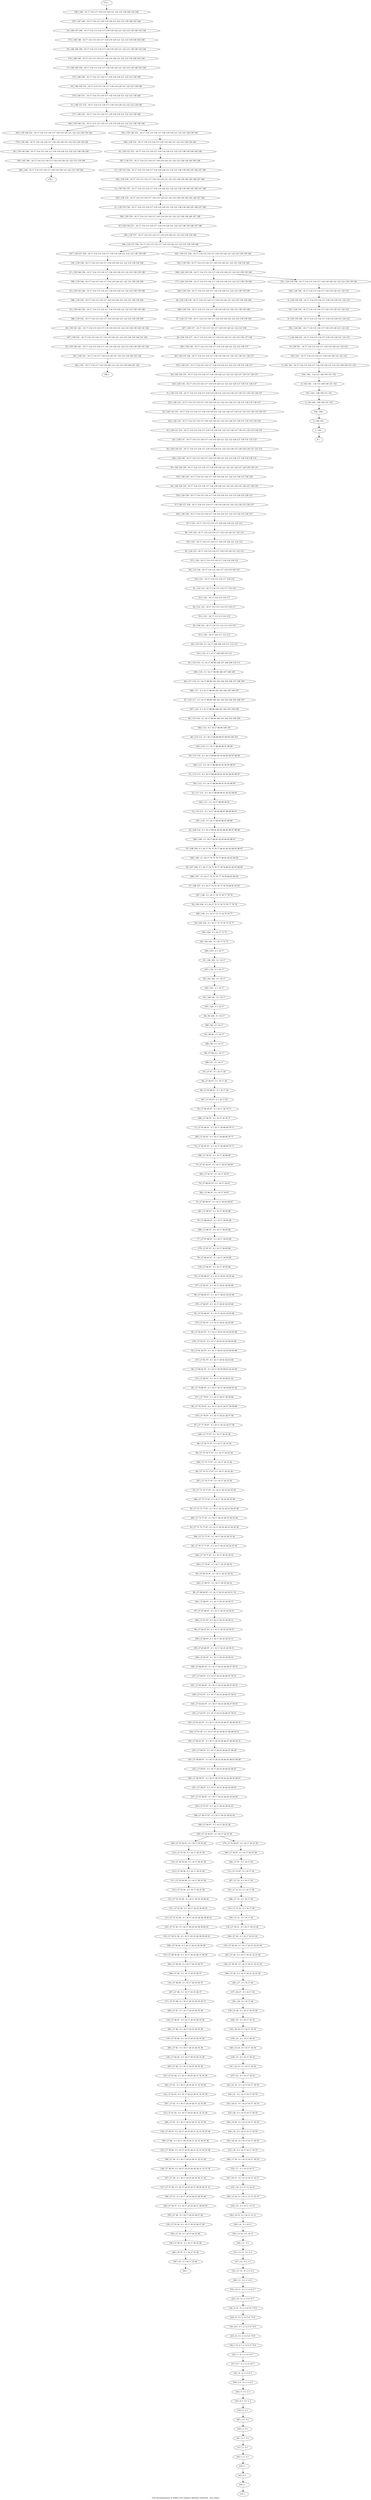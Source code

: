 digraph G {
graph [label="Tree-decomposition of width 4 for register allocator (function _test_start)"]
0[label="0 | : "];
1[label="1 | 165 : "];
2[label="2 | 164 165 : "];
3[label="3 | 163 164 : 149 150 151 152 "];
4[label="4 | 162 163 : 114 115 149 150 151 152 "];
5[label="5 | 161 162 : 16 17 114 115 116 117 118 119 120 121 122 123 149 150 151 152 "];
6[label="6 | 126 161 : 16 17 114 115 116 117 118 119 120 121 122 123 "];
7[label="7 | 126 160 161 : 16 17 114 115 116 117 118 119 120 121 122 123 "];
8[label="8 | 126 159 160 : 16 17 114 115 116 117 118 119 120 121 122 123 "];
9[label="9 | 126 158 159 : 16 17 114 115 116 117 118 119 120 121 122 123 "];
10[label="10 | 139 156 157 : 16 17 114 115 116 117 118 119 120 121 122 123 138 139 140 147 148 "];
11[label="11 | 139 155 156 : 16 17 114 115 116 117 118 119 120 121 122 123 138 139 140 145 146 147 148 "];
12[label="12 | 139 154 155 : 16 17 114 115 116 117 118 119 120 121 122 123 138 139 140 145 146 147 148 "];
13[label="13 | 139 153 154 : 16 17 114 115 116 117 118 119 120 121 122 123 138 139 140 145 146 147 148 "];
14[label="14 | 139 152 153 : 16 17 114 115 116 117 118 119 120 121 122 123 138 139 140 145 146 "];
15[label="15 | 146 151 152 : 16 17 114 115 116 117 118 119 120 121 122 123 139 140 "];
16[label="16 | 146 150 151 : 16 17 114 115 116 117 118 119 120 121 122 123 139 140 "];
17[label="17 | 146 149 150 : 16 17 114 115 116 117 118 119 120 121 122 123 139 140 143 144 "];
18[label="18 | 146 148 149 : 16 17 114 115 116 117 118 119 120 121 122 123 139 140 143 144 "];
19[label="19 | 146 147 148 : 16 17 114 115 116 117 118 119 120 121 122 123 139 140 143 144 "];
20[label="20 | 139 145 146 : 16 17 114 115 116 117 118 119 120 121 122 123 138 139 140 "];
21[label="21 | 139 144 158 : 16 17 114 115 116 117 118 119 120 121 122 123 138 139 140 "];
22[label="22 | 139 143 144 : 16 17 114 115 116 117 118 119 120 121 122 123 138 139 140 "];
23[label="23 | 139 142 143 : 16 17 114 115 116 117 118 119 120 121 122 123 138 139 140 "];
24[label="24 | 139 141 142 : 16 17 114 115 116 117 118 119 120 121 122 123 138 139 140 141 142 "];
25[label="25 | 139 140 141 : 16 17 114 115 116 117 118 119 120 121 122 123 138 139 140 141 142 "];
26[label="26 | 126 138 139 : 16 17 114 115 116 117 118 119 120 121 122 123 138 139 140 "];
27[label="27 | 126 137 138 : 16 17 114 115 116 117 118 119 120 121 122 123 138 139 140 "];
28[label="28 | 126 136 137 : 16 17 114 115 116 117 118 119 120 121 122 123 136 137 138 "];
29[label="29 | 126 135 136 : 16 17 114 115 116 117 118 119 120 121 122 123 130 131 136 137 "];
30[label="30 | 126 134 135 : 16 17 114 115 116 117 118 119 120 121 122 123 126 127 130 131 136 137 "];
31[label="31 | 126 133 134 : 16 17 114 115 116 117 118 119 120 121 122 123 126 127 130 131 134 135 136 137 "];
32[label="32 | 126 132 133 : 16 17 114 115 116 117 118 119 120 121 122 123 126 127 130 131 132 133 134 135 136 137 "];
33[label="33 | 126 131 132 : 16 17 114 115 116 117 118 119 120 121 122 123 126 127 130 131 132 133 134 135 "];
34[label="34 | 126 130 131 : 16 17 114 115 116 117 118 119 120 121 122 123 126 127 128 129 130 131 132 133 "];
35[label="35 | 126 129 130 : 16 17 114 115 116 117 118 119 120 121 122 123 126 127 128 129 130 131 "];
36[label="36 | 126 128 129 : 16 17 114 115 116 117 118 119 120 121 122 123 124 125 126 127 128 129 "];
37[label="37 | 126 127 128 : 16 17 114 115 116 117 118 119 120 121 122 123 124 125 126 127 "];
38[label="38 | 125 126 : 16 17 114 115 116 117 118 119 120 121 122 123 "];
39[label="39 | 124 125 : 16 17 114 115 116 117 118 119 120 121 122 123 "];
40[label="40 | 123 124 : 16 17 114 115 116 117 118 119 120 121 "];
41[label="41 | 122 123 : 16 17 114 115 116 117 118 119 "];
42[label="42 | 121 122 : 16 17 112 113 114 115 116 117 "];
43[label="43 | 120 121 : 16 17 110 111 112 113 114 115 "];
44[label="44 | 119 120 : 0 1 16 17 108 109 110 111 112 113 "];
45[label="45 | 118 119 : 0 1 16 17 98 99 106 107 108 109 110 111 "];
46[label="46 | 117 118 : 0 1 16 17 98 99 102 103 104 105 106 107 108 109 "];
47[label="47 | 116 117 : 0 1 16 17 98 99 100 101 102 103 104 105 106 107 "];
48[label="48 | 115 116 : 0 1 16 17 98 99 100 101 102 103 104 105 "];
49[label="49 | 114 115 : 0 1 16 17 88 89 96 97 98 99 100 101 "];
50[label="50 | 113 114 : 0 1 16 17 88 89 92 93 94 95 96 97 98 99 "];
51[label="51 | 112 113 : 0 1 16 17 88 89 90 91 92 93 94 95 96 97 "];
52[label="52 | 111 112 : 0 1 16 17 88 89 90 91 92 93 94 95 "];
53[label="53 | 110 111 : 0 1 16 17 84 85 86 87 88 89 90 91 "];
54[label="54 | 109 110 : 0 1 16 17 80 81 82 83 84 85 86 87 88 89 "];
55[label="55 | 108 109 : 0 1 16 17 74 75 76 77 80 81 82 83 84 85 86 87 "];
56[label="56 | 107 108 : 0 1 16 17 74 75 76 77 78 79 80 81 82 83 84 85 "];
57[label="57 | 106 107 : 0 1 16 17 74 75 76 77 78 79 80 81 82 83 "];
58[label="58 | 105 106 : 0 1 16 17 72 73 74 75 76 77 78 79 "];
59[label="59 | 104 105 : 0 1 16 17 72 73 74 75 76 77 "];
60[label="60 | 103 104 : 0 1 16 17 72 73 "];
61[label="61 | 102 103 : 0 1 16 17 "];
62[label="62 | 101 102 : 0 1 16 17 "];
63[label="63 | 100 101 : 0 1 16 17 "];
64[label="64 | 99 100 : 0 1 16 17 "];
65[label="65 | 98 99 : 0 1 16 17 "];
66[label="66 | 97 98 : 0 1 16 17 "];
67[label="67 | 27 97 : 0 1 16 17 20 "];
68[label="68 | 27 96 97 : 0 1 16 17 20 "];
69[label="69 | 27 95 96 97 : 0 1 16 17 20 "];
70[label="70 | 27 94 95 97 : 0 1 16 17 20 70 71 "];
71[label="71 | 27 93 94 97 : 0 1 16 17 20 68 69 70 71 "];
72[label="72 | 27 92 93 97 : 0 1 16 17 20 68 69 70 71 "];
73[label="73 | 27 91 92 97 : 0 1 16 17 20 67 68 69 "];
74[label="74 | 27 90 91 97 : 0 1 16 17 20 67 "];
75[label="75 | 27 89 90 97 : 0 1 16 17 20 65 66 67 "];
76[label="76 | 27 88 89 97 : 0 1 16 17 20 65 66 "];
77[label="77 | 27 87 88 97 : 0 1 16 17 20 65 66 "];
78[label="78 | 27 86 87 97 : 0 1 16 17 20 65 66 "];
79[label="79 | 27 85 86 97 : 0 1 16 17 20 61 62 65 66 "];
80[label="80 | 27 84 85 97 : 0 1 16 17 20 61 62 65 66 "];
81[label="81 | 27 83 84 97 : 0 1 16 17 20 61 62 65 66 "];
82[label="82 | 27 82 83 97 : 0 1 16 17 20 61 62 63 64 65 66 "];
83[label="83 | 27 81 82 97 : 0 1 16 17 20 61 62 63 64 65 66 "];
84[label="84 | 27 80 81 97 : 0 1 16 17 20 59 60 61 62 63 64 "];
85[label="85 | 27 79 80 97 : 0 1 16 17 20 57 58 59 60 61 62 "];
86[label="86 | 27 78 79 97 : 0 1 16 17 20 25 26 57 58 59 60 "];
87[label="87 | 27 77 78 97 : 0 1 16 17 20 25 26 57 58 "];
88[label="88 | 27 76 77 97 : 0 1 16 17 20 25 26 "];
89[label="89 | 27 75 76 77 97 : 0 1 16 17 20 25 26 "];
90[label="90 | 27 74 75 77 97 : 0 1 16 17 20 25 26 "];
91[label="91 | 27 73 74 77 97 : 0 1 16 17 20 25 26 55 56 "];
92[label="92 | 27 72 73 77 97 : 0 1 16 17 20 25 26 53 54 55 56 "];
93[label="93 | 27 71 72 77 97 : 0 1 16 17 20 25 26 53 54 55 56 "];
94[label="94 | 27 70 71 77 97 : 0 1 16 17 20 25 26 52 53 54 "];
95[label="95 | 27 69 70 97 : 0 1 16 17 20 25 26 52 "];
96[label="96 | 27 68 69 97 : 0 1 16 17 20 25 26 50 51 52 "];
97[label="97 | 27 67 68 97 : 0 1 16 17 20 25 26 50 51 "];
98[label="98 | 27 66 67 97 : 0 1 16 17 20 25 26 50 51 "];
99[label="99 | 27 65 66 97 : 0 1 16 17 20 25 26 50 51 "];
100[label="100 | 27 64 65 97 : 0 1 16 17 20 25 26 46 47 50 51 "];
101[label="101 | 27 63 64 97 : 0 1 16 17 20 25 26 46 47 50 51 "];
102[label="102 | 27 62 63 97 : 0 1 16 17 20 25 26 46 47 50 51 "];
103[label="103 | 27 61 62 97 : 0 1 16 17 20 25 26 46 47 48 49 50 51 "];
104[label="104 | 27 60 61 97 : 0 1 16 17 20 25 26 46 47 48 49 50 51 "];
105[label="105 | 27 59 60 97 : 0 1 16 17 20 25 26 44 45 46 47 48 49 "];
106[label="106 | 27 58 59 97 : 0 1 16 17 20 25 26 42 43 44 45 46 47 "];
107[label="107 | 27 57 58 97 : 0 1 16 17 20 25 26 42 43 44 45 "];
108[label="108 | 27 56 57 97 : 0 1 16 17 20 25 26 42 43 "];
109[label="109 | 27 55 56 97 : 0 1 16 17 20 25 26 "];
110[label="110 | 27 54 55 56 : 0 1 16 17 20 25 26 "];
111[label="111 | 27 53 54 56 : 0 1 16 17 20 25 26 "];
112[label="112 | 27 52 53 56 : 0 1 16 17 20 25 26 40 41 "];
113[label="113 | 27 51 52 56 : 0 1 16 17 20 25 26 38 39 40 41 "];
114[label="114 | 27 50 51 56 : 0 1 16 17 20 25 26 38 39 40 41 "];
115[label="115 | 27 49 50 56 : 0 1 16 17 20 25 26 37 38 39 "];
116[label="116 | 27 48 49 : 0 1 16 17 20 25 26 37 "];
117[label="117 | 27 47 48 : 0 1 16 17 20 25 26 35 36 37 "];
118[label="118 | 27 46 47 : 0 1 16 17 20 25 26 35 36 "];
119[label="119 | 27 45 46 : 0 1 16 17 20 25 26 35 36 "];
120[label="120 | 27 44 45 : 0 1 16 17 20 25 26 35 36 "];
121[label="121 | 27 43 44 : 0 1 16 17 20 25 26 31 32 35 36 "];
122[label="122 | 27 42 43 : 0 1 16 17 20 25 26 31 32 35 36 "];
123[label="123 | 27 41 42 : 0 1 16 17 20 25 26 31 32 35 36 "];
124[label="124 | 27 40 41 : 0 1 16 17 20 25 26 31 32 33 34 35 36 "];
125[label="125 | 27 39 40 : 0 1 16 17 20 25 26 31 32 33 34 35 36 "];
126[label="126 | 27 38 39 : 0 1 16 17 20 25 26 29 30 31 32 33 34 "];
127[label="127 | 27 37 38 : 0 1 16 17 20 25 26 27 28 29 30 31 32 "];
128[label="128 | 27 36 37 : 0 1 16 17 20 25 26 27 28 29 30 "];
129[label="129 | 27 35 36 : 0 1 16 17 20 25 26 27 28 "];
130[label="130 | 27 34 35 : 0 1 16 17 20 25 26 "];
131[label="131 | 27 33 97 : 0 1 16 17 20 "];
132[label="132 | 27 32 33 : 0 1 16 17 20 "];
133[label="133 | 27 31 32 : 0 1 16 17 20 "];
134[label="134 | 27 30 31 : 0 1 16 17 20 23 24 "];
135[label="135 | 27 29 30 : 0 1 16 17 20 21 22 23 24 "];
136[label="136 | 27 28 29 : 0 1 16 17 20 21 22 23 24 "];
137[label="137 | 26 27 : 0 1 16 17 20 "];
138[label="138 | 25 26 : 0 1 16 17 18 19 20 "];
139[label="139 | 24 25 : 0 1 16 17 18 19 "];
140[label="140 | 23 24 : 0 1 16 17 18 19 "];
141[label="141 | 22 23 : 0 1 16 17 18 19 "];
142[label="142 | 21 22 : 0 1 14 15 16 17 18 19 "];
143[label="143 | 20 21 : 0 1 14 15 16 17 18 19 "];
144[label="144 | 19 20 : 0 1 14 15 16 17 18 19 "];
145[label="145 | 18 19 : 0 1 14 15 16 17 18 19 "];
146[label="146 | 17 18 : 0 1 14 15 16 17 18 19 "];
147[label="147 | 16 17 : 0 1 12 13 14 15 16 17 "];
148[label="148 | 15 16 : 0 1 10 11 12 13 14 15 "];
149[label="149 | 14 15 : 0 1 10 11 12 13 "];
150[label="150 | 13 14 : 0 1 10 11 "];
151[label="151 | 12 13 : 0 1 2 3 "];
152[label="152 | 11 12 : 0 1 2 3 4 5 "];
153[label="153 | 10 11 : 0 1 2 3 4 5 6 7 "];
154[label="154 | 9 10 : 0 1 2 3 4 5 6 7 8 9 "];
155[label="155 | 8 9 : 0 1 2 3 4 5 6 7 8 9 "];
156[label="156 | 7 8 : 0 1 2 3 4 5 6 7 8 9 "];
157[label="157 | 6 7 : 0 1 2 3 4 5 6 7 "];
158[label="158 | 5 6 : 0 1 2 3 4 5 "];
159[label="159 | 4 5 : 0 1 2 3 "];
160[label="160 | 3 4 : 0 1 "];
161[label="161 | 2 3 : 0 1 "];
162[label="162 | 1 2 : 0 1 "];
163[label="163 | 0 1 : "];
164[label="164 | 139 146 152 : 16 17 114 115 116 117 118 119 120 121 122 123 138 139 140 "];
165[label="165 | 139 146 152 : 16 17 114 115 116 117 118 119 120 121 122 123 138 139 140 "];
166[label="166 | 139 157 158 : 16 17 114 115 116 117 118 119 120 121 122 123 138 139 140 "];
167[label="167 | 139 157 158 : 16 17 114 115 116 117 118 119 120 121 122 123 138 139 140 "];
168[label="168 | 126 139 158 : 16 17 114 115 116 117 118 119 120 121 122 123 138 139 140 "];
169[label="169 | 27 55 56 97 : 0 1 16 17 20 25 26 "];
170[label="170 | 27 55 56 97 : 0 1 16 17 20 25 26 "];
171[label="171 | 126 139 158 : 16 17 114 115 116 117 118 119 120 121 122 123 138 139 140 "];
172[label="172 | : "];
173[label="173 | 146 148 : 16 17 114 115 116 117 118 119 120 121 122 123 139 140 143 144 "];
174[label="174 | 146 149 : 16 17 114 115 116 117 118 119 120 121 122 123 139 140 143 144 "];
175[label="175 | 146 150 : 16 17 114 115 116 117 118 119 120 121 122 123 139 140 "];
176[label="176 | 146 151 : 16 17 114 115 116 117 118 119 120 121 122 123 139 140 "];
177[label="177 | 146 152 : 16 17 114 115 116 117 118 119 120 121 122 123 139 140 "];
178[label="178 | : "];
179[label="179 | 139 146 : 16 17 114 115 116 117 118 119 120 121 122 123 138 139 140 "];
180[label="180 | 139 152 : 16 17 114 115 116 117 118 119 120 121 122 123 138 139 140 "];
181[label="181 | 139 153 : 16 17 114 115 116 117 118 119 120 121 122 123 138 139 140 145 146 "];
182[label="182 | 139 154 : 16 17 114 115 116 117 118 119 120 121 122 123 138 139 140 145 146 147 148 "];
183[label="183 | 139 155 : 16 17 114 115 116 117 118 119 120 121 122 123 138 139 140 145 146 147 148 "];
184[label="184 | 139 156 : 16 17 114 115 116 117 118 119 120 121 122 123 138 139 140 147 148 "];
185[label="185 | 139 157 : 16 17 114 115 116 117 118 119 120 121 122 123 138 139 140 "];
186[label="186 | : "];
187[label="187 | 139 141 : 16 17 114 115 116 117 118 119 120 121 122 123 138 139 140 141 142 "];
188[label="188 | 139 142 : 16 17 114 115 116 117 118 119 120 121 122 123 138 139 140 "];
189[label="189 | 139 143 : 16 17 114 115 116 117 118 119 120 121 122 123 138 139 140 "];
190[label="190 | 139 144 : 16 17 114 115 116 117 118 119 120 121 122 123 138 139 140 "];
191[label="191 | 139 158 : 16 17 114 115 116 117 118 119 120 121 122 123 138 139 140 "];
192[label="192 | 139 158 : 16 17 114 115 116 117 118 119 120 121 122 123 138 139 140 "];
193[label="193 | : "];
194[label="194 | 27 35 : 0 1 16 17 20 25 26 "];
195[label="195 | 27 36 : 0 1 16 17 20 25 26 27 28 "];
196[label="196 | 27 37 : 0 1 16 17 20 25 26 27 28 29 30 "];
197[label="197 | 27 38 : 0 1 16 17 20 25 26 29 30 31 32 "];
198[label="198 | 27 39 : 0 1 16 17 20 25 26 31 32 33 34 "];
199[label="199 | 27 40 : 0 1 16 17 20 25 26 31 32 33 34 35 36 "];
200[label="200 | 27 41 : 0 1 16 17 20 25 26 31 32 35 36 "];
201[label="201 | 27 42 : 0 1 16 17 20 25 26 31 32 35 36 "];
202[label="202 | 27 43 : 0 1 16 17 20 25 26 31 32 35 36 "];
203[label="203 | 27 44 : 0 1 16 17 20 25 26 35 36 "];
204[label="204 | 27 45 : 0 1 16 17 20 25 26 35 36 "];
205[label="205 | 27 46 : 0 1 16 17 20 25 26 35 36 "];
206[label="206 | 27 47 : 0 1 16 17 20 25 26 35 36 "];
207[label="207 | 27 48 : 0 1 16 17 20 25 26 37 "];
208[label="208 | 27 49 : 0 1 16 17 20 25 26 37 "];
209[label="209 | 27 50 56 : 0 1 16 17 20 25 26 38 39 "];
210[label="210 | 27 51 56 : 0 1 16 17 20 25 26 38 39 40 41 "];
211[label="211 | 27 52 56 : 0 1 16 17 20 25 26 40 41 "];
212[label="212 | 27 53 56 : 0 1 16 17 20 25 26 "];
213[label="213 | 27 54 56 : 0 1 16 17 20 25 26 "];
214[label="214 | 27 55 56 : 0 1 16 17 20 25 26 "];
215[label="215 | : "];
216[label="216 | 1 : "];
217[label="217 | 2 : 0 1 "];
218[label="218 | 3 : 0 1 "];
219[label="219 | 4 : 0 1 "];
220[label="220 | 5 : 0 1 2 3 "];
221[label="221 | 6 : 0 1 2 3 4 5 "];
222[label="222 | 7 : 0 1 2 3 4 5 6 7 "];
223[label="223 | 8 : 0 1 2 3 4 5 6 7 8 9 "];
224[label="224 | 9 : 0 1 2 3 4 5 6 7 8 9 "];
225[label="225 | 10 : 0 1 2 3 4 5 6 7 "];
226[label="226 | 11 : 0 1 2 3 4 5 "];
227[label="227 | 12 : 0 1 2 3 "];
228[label="228 | 13 : 0 1 "];
229[label="229 | 14 : 0 1 10 11 "];
230[label="230 | 15 : 0 1 10 11 12 13 "];
231[label="231 | 16 : 0 1 12 13 14 15 "];
232[label="232 | 17 : 0 1 14 15 16 17 "];
233[label="233 | 18 : 0 1 14 15 16 17 18 19 "];
234[label="234 | 19 : 0 1 14 15 16 17 18 19 "];
235[label="235 | 20 : 0 1 14 15 16 17 18 19 "];
236[label="236 | 21 : 0 1 14 15 16 17 18 19 "];
237[label="237 | 22 : 0 1 16 17 18 19 "];
238[label="238 | 23 : 0 1 16 17 18 19 "];
239[label="239 | 24 : 0 1 16 17 18 19 "];
240[label="240 | 25 : 0 1 16 17 18 19 "];
241[label="241 | 26 : 0 1 16 17 20 "];
242[label="242 | 27 : 0 1 16 17 20 "];
243[label="243 | 27 29 : 0 1 16 17 20 21 22 23 24 "];
244[label="244 | 27 30 : 0 1 16 17 20 23 24 "];
245[label="245 | 27 31 : 0 1 16 17 20 "];
246[label="246 | 27 32 : 0 1 16 17 20 "];
247[label="247 | 27 33 : 0 1 16 17 20 "];
248[label="248 | 27 97 : 0 1 16 17 20 "];
249[label="249 | 27 56 97 : 0 1 16 17 20 25 26 "];
250[label="250 | 27 57 97 : 0 1 16 17 20 25 26 42 43 "];
251[label="251 | 27 58 97 : 0 1 16 17 20 25 26 42 43 44 45 "];
252[label="252 | 27 59 97 : 0 1 16 17 20 25 26 44 45 46 47 "];
253[label="253 | 27 60 97 : 0 1 16 17 20 25 26 46 47 48 49 "];
254[label="254 | 27 61 97 : 0 1 16 17 20 25 26 46 47 48 49 50 51 "];
255[label="255 | 27 62 97 : 0 1 16 17 20 25 26 46 47 50 51 "];
256[label="256 | 27 63 97 : 0 1 16 17 20 25 26 46 47 50 51 "];
257[label="257 | 27 64 97 : 0 1 16 17 20 25 26 46 47 50 51 "];
258[label="258 | 27 65 97 : 0 1 16 17 20 25 26 50 51 "];
259[label="259 | 27 66 97 : 0 1 16 17 20 25 26 50 51 "];
260[label="260 | 27 67 97 : 0 1 16 17 20 25 26 50 51 "];
261[label="261 | 27 68 97 : 0 1 16 17 20 25 26 50 51 "];
262[label="262 | 27 69 97 : 0 1 16 17 20 25 26 52 "];
263[label="263 | 27 70 97 : 0 1 16 17 20 25 26 52 "];
264[label="264 | 27 71 77 97 : 0 1 16 17 20 25 26 53 54 "];
265[label="265 | 27 72 77 97 : 0 1 16 17 20 25 26 53 54 55 56 "];
266[label="266 | 27 73 77 97 : 0 1 16 17 20 25 26 55 56 "];
267[label="267 | 27 74 77 97 : 0 1 16 17 20 25 26 "];
268[label="268 | 27 75 77 97 : 0 1 16 17 20 25 26 "];
269[label="269 | 27 77 97 : 0 1 16 17 20 25 26 "];
270[label="270 | 27 78 97 : 0 1 16 17 20 25 26 57 58 "];
271[label="271 | 27 79 97 : 0 1 16 17 20 57 58 59 60 "];
272[label="272 | 27 80 97 : 0 1 16 17 20 59 60 61 62 "];
273[label="273 | 27 81 97 : 0 1 16 17 20 61 62 63 64 "];
274[label="274 | 27 82 97 : 0 1 16 17 20 61 62 63 64 65 66 "];
275[label="275 | 27 83 97 : 0 1 16 17 20 61 62 65 66 "];
276[label="276 | 27 84 97 : 0 1 16 17 20 61 62 65 66 "];
277[label="277 | 27 85 97 : 0 1 16 17 20 61 62 65 66 "];
278[label="278 | 27 86 97 : 0 1 16 17 20 65 66 "];
279[label="279 | 27 87 97 : 0 1 16 17 20 65 66 "];
280[label="280 | 27 88 97 : 0 1 16 17 20 65 66 "];
281[label="281 | 27 89 97 : 0 1 16 17 20 65 66 "];
282[label="282 | 27 90 97 : 0 1 16 17 20 67 "];
283[label="283 | 27 91 97 : 0 1 16 17 20 67 "];
284[label="284 | 27 92 97 : 0 1 16 17 20 68 69 "];
285[label="285 | 27 93 97 : 0 1 16 17 20 68 69 70 71 "];
286[label="286 | 27 94 97 : 0 1 16 17 20 70 71 "];
287[label="287 | 27 95 97 : 0 1 16 17 20 "];
288[label="288 | 97 : 0 1 16 17 "];
289[label="289 | 98 : 0 1 16 17 "];
290[label="290 | 99 : 0 1 16 17 "];
291[label="291 | 100 : 0 1 16 17 "];
292[label="292 | 101 : 0 1 16 17 "];
293[label="293 | 102 : 0 1 16 17 "];
294[label="294 | 103 : 0 1 16 17 "];
295[label="295 | 104 : 0 1 16 17 72 73 "];
296[label="296 | 105 : 0 1 16 17 72 73 74 75 76 77 "];
297[label="297 | 106 : 0 1 16 17 74 75 76 77 78 79 "];
298[label="298 | 107 : 0 1 16 17 74 75 76 77 78 79 80 81 82 83 "];
299[label="299 | 108 : 0 1 16 17 74 75 76 77 80 81 82 83 84 85 "];
300[label="300 | 109 : 0 1 16 17 80 81 82 83 84 85 86 87 "];
301[label="301 | 110 : 0 1 16 17 84 85 86 87 88 89 "];
302[label="302 | 111 : 0 1 16 17 88 89 90 91 "];
303[label="303 | 112 : 0 1 16 17 88 89 90 91 92 93 94 95 "];
304[label="304 | 113 : 0 1 16 17 88 89 92 93 94 95 96 97 "];
305[label="305 | 114 : 0 1 16 17 88 89 96 97 98 99 "];
306[label="306 | 115 : 0 1 16 17 98 99 100 101 "];
307[label="307 | 116 : 0 1 16 17 98 99 100 101 102 103 104 105 "];
308[label="308 | 117 : 0 1 16 17 98 99 102 103 104 105 106 107 "];
309[label="309 | 118 : 0 1 16 17 98 99 106 107 108 109 "];
310[label="310 | 119 : 0 1 16 17 108 109 110 111 "];
311[label="311 | 120 : 16 17 110 111 112 113 "];
312[label="312 | 121 : 16 17 112 113 114 115 "];
313[label="313 | 122 : 16 17 114 115 116 117 "];
314[label="314 | 123 : 16 17 114 115 116 117 118 119 "];
315[label="315 | 124 : 16 17 114 115 116 117 118 119 120 121 "];
316[label="316 | 125 : 16 17 114 115 116 117 118 119 120 121 122 123 "];
317[label="317 | 126 : 16 17 114 115 116 117 118 119 120 121 122 123 "];
318[label="318 | 126 128 : 16 17 114 115 116 117 118 119 120 121 122 123 124 125 126 127 "];
319[label="319 | 126 129 : 16 17 114 115 116 117 118 119 120 121 122 123 126 127 128 129 "];
320[label="320 | 126 130 : 16 17 114 115 116 117 118 119 120 121 122 123 126 127 128 129 130 131 "];
321[label="321 | 126 131 : 16 17 114 115 116 117 118 119 120 121 122 123 126 127 130 131 132 133 "];
322[label="322 | 126 132 : 16 17 114 115 116 117 118 119 120 121 122 123 126 127 130 131 132 133 134 135 "];
323[label="323 | 126 133 : 16 17 114 115 116 117 118 119 120 121 122 123 126 127 130 131 134 135 136 137 "];
324[label="324 | 126 134 : 16 17 114 115 116 117 118 119 120 121 122 123 126 127 130 131 136 137 "];
325[label="325 | 126 135 : 16 17 114 115 116 117 118 119 120 121 122 123 130 131 136 137 "];
326[label="326 | 126 136 : 16 17 114 115 116 117 118 119 120 121 122 123 136 137 "];
327[label="327 | 126 137 : 16 17 114 115 116 117 118 119 120 121 122 123 138 "];
328[label="328 | 126 138 : 16 17 114 115 116 117 118 119 120 121 122 123 138 139 140 "];
329[label="329 | 126 139 : 16 17 114 115 116 117 118 119 120 121 122 123 138 139 140 "];
330[label="330 | 126 158 : 16 17 114 115 116 117 118 119 120 121 122 123 "];
331[label="331 | 126 159 : 16 17 114 115 116 117 118 119 120 121 122 123 "];
332[label="332 | 126 160 : 16 17 114 115 116 117 118 119 120 121 122 123 "];
333[label="333 | 161 : 16 17 114 115 116 117 118 119 120 121 122 123 "];
334[label="334 | 162 : 114 115 149 150 151 152 "];
335[label="335 | 163 : 149 150 151 152 "];
336[label="336 | 164 : "];
337[label="337 | 147 148 : 16 17 116 117 118 119 120 121 122 123 139 140 143 144 "];
338[label="338 | 148 : 16 17 116 117 118 119 120 121 122 123 139 140 143 144 "];
339[label="339 | 145 146 : 16 17 114 115 116 117 118 119 120 121 122 123 139 140 "];
340[label="340 | 146 : 16 17 114 115 116 117 118 119 120 121 122 123 139 140 "];
341[label="341 | 140 141 : 16 17 116 117 118 119 120 121 122 123 139 140 141 142 "];
342[label="342 | 141 : 16 17 116 117 118 119 120 121 122 123 139 140 141 142 "];
343[label="343 | 126 128 : 16 17 114 115 116 117 118 119 120 121 122 123 124 125 126 127 "];
344[label="344 | 27 70 77 97 : 0 1 16 17 20 25 26 52 "];
345[label="345 | 27 49 56 : 0 1 16 17 20 25 26 37 "];
346[label="346 | 34 35 : 0 1 16 17 25 26 "];
347[label="347 | 35 : 0 1 16 17 25 26 "];
348[label="348 | 27 56 97 : 0 1 16 17 20 25 26 "];
349[label="349 | 27 29 : 0 1 16 17 20 21 22 23 24 "];
350[label="350 | 1 : "];
351[label="351 | 126 139 158 : 16 17 114 115 116 117 118 119 120 121 122 123 138 139 140 "];
352[label="352 | 139 157 158 : 16 17 114 115 116 117 118 119 120 121 122 123 138 139 140 "];
353[label="353 | 139 146 152 : 16 17 114 115 116 117 118 119 120 121 122 123 138 139 140 "];
67->68 ;
68->69 ;
88->89 ;
109->169 ;
109->170 ;
179->20 ;
165->179 ;
187->25 ;
24->187 ;
188->24 ;
23->188 ;
189->23 ;
22->189 ;
190->22 ;
21->190 ;
191->21 ;
167->191 ;
194->130 ;
129->194 ;
195->129 ;
128->195 ;
196->128 ;
127->196 ;
197->127 ;
126->197 ;
198->126 ;
125->198 ;
199->125 ;
124->199 ;
200->124 ;
123->200 ;
201->123 ;
122->201 ;
202->122 ;
121->202 ;
203->121 ;
120->203 ;
204->120 ;
119->204 ;
205->119 ;
118->205 ;
206->118 ;
117->206 ;
207->117 ;
116->207 ;
208->116 ;
209->115 ;
114->209 ;
210->114 ;
113->210 ;
211->113 ;
112->211 ;
212->112 ;
111->212 ;
213->111 ;
110->213 ;
214->110 ;
169->214 ;
216->163 ;
162->216 ;
217->162 ;
161->217 ;
218->161 ;
160->218 ;
219->160 ;
159->219 ;
220->159 ;
158->220 ;
221->158 ;
157->221 ;
222->157 ;
156->222 ;
223->156 ;
155->223 ;
224->155 ;
154->224 ;
225->154 ;
153->225 ;
226->153 ;
152->226 ;
227->152 ;
151->227 ;
228->151 ;
150->228 ;
229->150 ;
149->229 ;
230->149 ;
148->230 ;
231->148 ;
147->231 ;
232->147 ;
146->232 ;
233->146 ;
145->233 ;
234->145 ;
144->234 ;
235->144 ;
143->235 ;
236->143 ;
142->236 ;
237->142 ;
141->237 ;
238->141 ;
140->238 ;
239->140 ;
139->239 ;
240->139 ;
138->240 ;
241->138 ;
137->241 ;
242->137 ;
243->136 ;
135->243 ;
244->135 ;
134->244 ;
245->134 ;
133->245 ;
246->133 ;
132->246 ;
247->132 ;
131->247 ;
248->131 ;
249->109 ;
108->249 ;
250->108 ;
107->250 ;
251->107 ;
106->251 ;
252->106 ;
105->252 ;
253->105 ;
104->253 ;
254->104 ;
103->254 ;
255->103 ;
102->255 ;
256->102 ;
101->256 ;
257->101 ;
100->257 ;
258->100 ;
99->258 ;
259->99 ;
98->259 ;
260->98 ;
97->260 ;
261->97 ;
96->261 ;
262->96 ;
95->262 ;
263->95 ;
264->94 ;
93->264 ;
265->93 ;
92->265 ;
266->92 ;
91->266 ;
267->91 ;
90->267 ;
268->90 ;
89->268 ;
269->88 ;
87->269 ;
270->87 ;
86->270 ;
271->86 ;
85->271 ;
272->85 ;
84->272 ;
273->84 ;
83->273 ;
274->83 ;
82->274 ;
275->82 ;
81->275 ;
276->81 ;
80->276 ;
277->80 ;
79->277 ;
278->79 ;
78->278 ;
279->78 ;
77->279 ;
280->77 ;
76->280 ;
281->76 ;
75->281 ;
282->75 ;
74->282 ;
283->74 ;
73->283 ;
284->73 ;
72->284 ;
285->72 ;
71->285 ;
286->71 ;
70->286 ;
287->70 ;
69->287 ;
288->67 ;
66->288 ;
289->66 ;
65->289 ;
290->65 ;
64->290 ;
291->64 ;
63->291 ;
292->63 ;
62->292 ;
293->62 ;
61->293 ;
294->61 ;
60->294 ;
295->60 ;
59->295 ;
296->59 ;
58->296 ;
297->58 ;
57->297 ;
298->57 ;
56->298 ;
299->56 ;
55->299 ;
300->55 ;
54->300 ;
301->54 ;
53->301 ;
302->53 ;
52->302 ;
303->52 ;
51->303 ;
304->51 ;
50->304 ;
305->50 ;
49->305 ;
306->49 ;
48->306 ;
307->48 ;
47->307 ;
308->47 ;
46->308 ;
309->46 ;
45->309 ;
310->45 ;
44->310 ;
311->44 ;
43->311 ;
312->43 ;
42->312 ;
313->42 ;
41->313 ;
314->41 ;
40->314 ;
315->40 ;
39->315 ;
316->39 ;
38->316 ;
317->38 ;
318->37 ;
36->318 ;
319->36 ;
35->319 ;
320->35 ;
34->320 ;
321->34 ;
33->321 ;
322->33 ;
32->322 ;
323->32 ;
31->323 ;
324->31 ;
30->324 ;
325->30 ;
29->325 ;
326->29 ;
28->326 ;
327->28 ;
27->327 ;
328->27 ;
26->328 ;
329->26 ;
171->329 ;
20->339 ;
340->178 ;
339->340 ;
25->341 ;
342->186 ;
341->342 ;
343->317 ;
37->343 ;
344->263 ;
94->344 ;
345->208 ;
115->345 ;
130->346 ;
347->193 ;
346->347 ;
348->248 ;
170->348 ;
349->242 ;
136->349 ;
350->215 ;
163->350 ;
172->338 ;
338->337 ;
337->19 ;
19->173 ;
173->18 ;
18->174 ;
174->17 ;
17->175 ;
175->16 ;
16->176 ;
176->15 ;
15->177 ;
177->164 ;
180->14 ;
14->181 ;
181->13 ;
13->182 ;
182->12 ;
12->183 ;
183->11 ;
11->184 ;
184->10 ;
10->185 ;
185->166 ;
192->168 ;
330->9 ;
9->331 ;
331->8 ;
8->332 ;
332->7 ;
7->6 ;
6->333 ;
333->5 ;
5->334 ;
334->4 ;
4->335 ;
335->3 ;
3->336 ;
336->2 ;
2->1 ;
1->0 ;
351->330 ;
352->192 ;
353->180 ;
168->171 ;
168->351 ;
166->167 ;
166->352 ;
164->165 ;
164->353 ;
}
